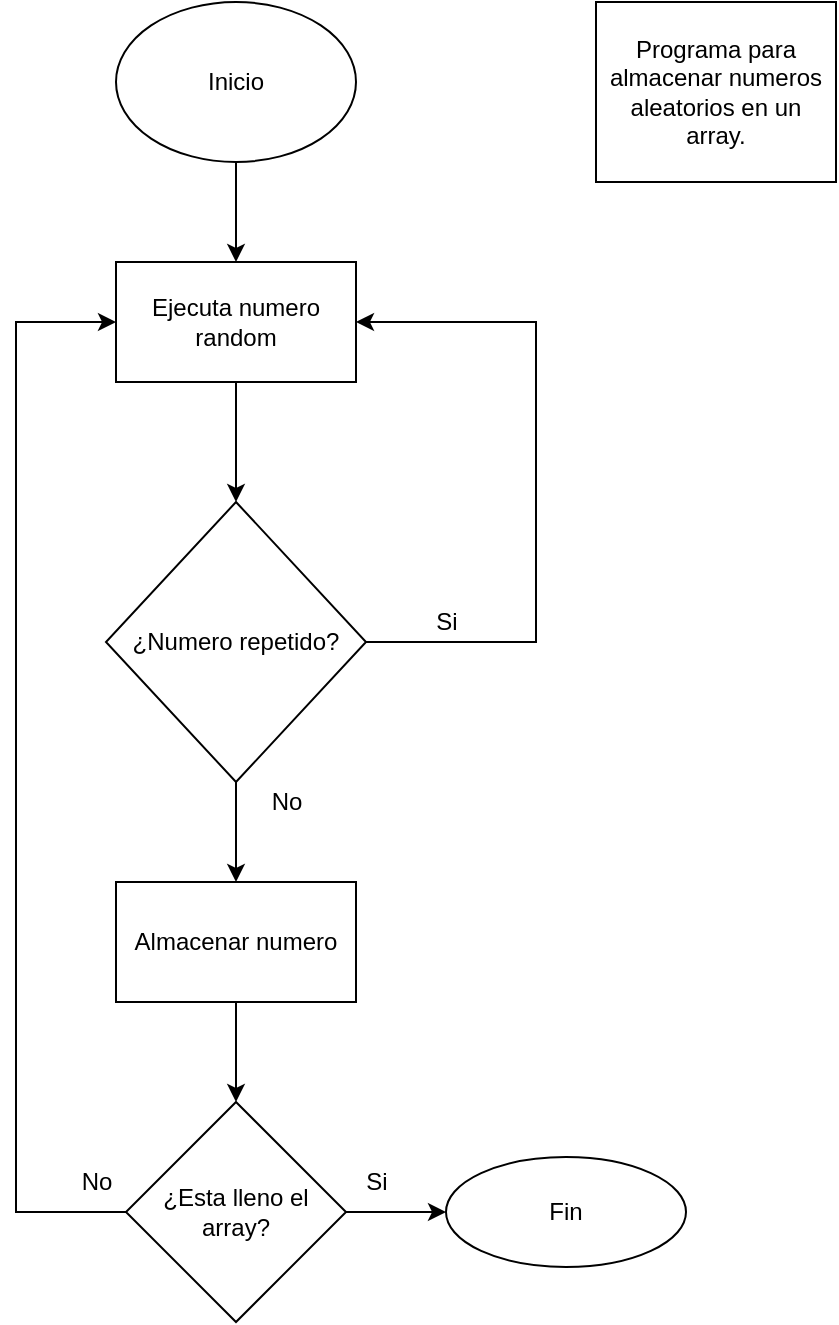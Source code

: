 <mxfile version="13.3.9" type="device" pages="2"><diagram id="T1fYicqRcQVW-L7-TCn3" name="Primera Parte"><mxGraphModel dx="985" dy="693" grid="1" gridSize="10" guides="1" tooltips="1" connect="1" arrows="1" fold="1" page="1" pageScale="1" pageWidth="850" pageHeight="1100" math="0" shadow="0"><root><mxCell id="0"/><mxCell id="1" parent="0"/><mxCell id="F2PyXoEPVtIveg-s2TER-15" style="edgeStyle=orthogonalEdgeStyle;rounded=0;orthogonalLoop=1;jettySize=auto;html=1;exitX=0.5;exitY=1;exitDx=0;exitDy=0;entryX=0.5;entryY=0;entryDx=0;entryDy=0;" parent="1" source="F2PyXoEPVtIveg-s2TER-14" target="F2PyXoEPVtIveg-s2TER-16" edge="1"><mxGeometry relative="1" as="geometry"><mxPoint x="260" y="160" as="targetPoint"/></mxGeometry></mxCell><mxCell id="F2PyXoEPVtIveg-s2TER-14" value="Inicio" style="ellipse;whiteSpace=wrap;html=1;" parent="1" vertex="1"><mxGeometry x="200" y="30" width="120" height="80" as="geometry"/></mxCell><mxCell id="F2PyXoEPVtIveg-s2TER-19" style="edgeStyle=orthogonalEdgeStyle;rounded=0;orthogonalLoop=1;jettySize=auto;html=1;exitX=0.5;exitY=1;exitDx=0;exitDy=0;entryX=0.5;entryY=0;entryDx=0;entryDy=0;" parent="1" source="F2PyXoEPVtIveg-s2TER-16" target="F2PyXoEPVtIveg-s2TER-20" edge="1"><mxGeometry relative="1" as="geometry"><mxPoint x="260" y="280" as="targetPoint"/></mxGeometry></mxCell><mxCell id="F2PyXoEPVtIveg-s2TER-16" value="Ejecuta numero random" style="rounded=0;whiteSpace=wrap;html=1;" parent="1" vertex="1"><mxGeometry x="200" y="160" width="120" height="60" as="geometry"/></mxCell><mxCell id="F2PyXoEPVtIveg-s2TER-21" style="edgeStyle=orthogonalEdgeStyle;rounded=0;orthogonalLoop=1;jettySize=auto;html=1;exitX=1;exitY=0.5;exitDx=0;exitDy=0;entryX=1;entryY=0.5;entryDx=0;entryDy=0;" parent="1" source="F2PyXoEPVtIveg-s2TER-20" target="F2PyXoEPVtIveg-s2TER-16" edge="1"><mxGeometry relative="1" as="geometry"><Array as="points"><mxPoint x="410" y="350"/><mxPoint x="410" y="190"/></Array></mxGeometry></mxCell><mxCell id="F2PyXoEPVtIveg-s2TER-24" style="edgeStyle=orthogonalEdgeStyle;rounded=0;orthogonalLoop=1;jettySize=auto;html=1;exitX=0.5;exitY=1;exitDx=0;exitDy=0;entryX=0.5;entryY=0;entryDx=0;entryDy=0;" parent="1" source="F2PyXoEPVtIveg-s2TER-20" target="F2PyXoEPVtIveg-s2TER-23" edge="1"><mxGeometry relative="1" as="geometry"/></mxCell><mxCell id="F2PyXoEPVtIveg-s2TER-20" value="¿Numero repetido?" style="rhombus;whiteSpace=wrap;html=1;" parent="1" vertex="1"><mxGeometry x="195" y="280" width="130" height="140" as="geometry"/></mxCell><mxCell id="F2PyXoEPVtIveg-s2TER-22" value="Si" style="text;html=1;align=center;verticalAlign=middle;resizable=0;points=[];autosize=1;" parent="1" vertex="1"><mxGeometry x="350" y="330" width="30" height="20" as="geometry"/></mxCell><mxCell id="F2PyXoEPVtIveg-s2TER-26" style="edgeStyle=orthogonalEdgeStyle;rounded=0;orthogonalLoop=1;jettySize=auto;html=1;exitX=0.5;exitY=1;exitDx=0;exitDy=0;" parent="1" source="F2PyXoEPVtIveg-s2TER-23" target="F2PyXoEPVtIveg-s2TER-25" edge="1"><mxGeometry relative="1" as="geometry"/></mxCell><mxCell id="F2PyXoEPVtIveg-s2TER-23" value="Almacenar numero" style="rounded=0;whiteSpace=wrap;html=1;" parent="1" vertex="1"><mxGeometry x="200" y="470" width="120" height="60" as="geometry"/></mxCell><mxCell id="F2PyXoEPVtIveg-s2TER-28" style="edgeStyle=orthogonalEdgeStyle;rounded=0;orthogonalLoop=1;jettySize=auto;html=1;exitX=0;exitY=0.5;exitDx=0;exitDy=0;entryX=0;entryY=0.5;entryDx=0;entryDy=0;" parent="1" source="F2PyXoEPVtIveg-s2TER-25" target="F2PyXoEPVtIveg-s2TER-16" edge="1"><mxGeometry relative="1" as="geometry"><Array as="points"><mxPoint x="150" y="635"/><mxPoint x="150" y="190"/></Array></mxGeometry></mxCell><mxCell id="F2PyXoEPVtIveg-s2TER-31" style="edgeStyle=orthogonalEdgeStyle;rounded=0;orthogonalLoop=1;jettySize=auto;html=1;exitX=1;exitY=0.5;exitDx=0;exitDy=0;entryX=0;entryY=0.5;entryDx=0;entryDy=0;" parent="1" source="F2PyXoEPVtIveg-s2TER-25" target="F2PyXoEPVtIveg-s2TER-30" edge="1"><mxGeometry relative="1" as="geometry"/></mxCell><mxCell id="F2PyXoEPVtIveg-s2TER-25" value="¿Esta lleno el array?" style="rhombus;whiteSpace=wrap;html=1;" parent="1" vertex="1"><mxGeometry x="205" y="580" width="110" height="110" as="geometry"/></mxCell><mxCell id="F2PyXoEPVtIveg-s2TER-27" value="No" style="text;html=1;align=center;verticalAlign=middle;resizable=0;points=[];autosize=1;" parent="1" vertex="1"><mxGeometry x="270" y="420" width="30" height="20" as="geometry"/></mxCell><mxCell id="F2PyXoEPVtIveg-s2TER-29" value="No" style="text;html=1;align=center;verticalAlign=middle;resizable=0;points=[];autosize=1;" parent="1" vertex="1"><mxGeometry x="175" y="610" width="30" height="20" as="geometry"/></mxCell><mxCell id="F2PyXoEPVtIveg-s2TER-30" value="Fin" style="ellipse;whiteSpace=wrap;html=1;" parent="1" vertex="1"><mxGeometry x="365" y="607.5" width="120" height="55" as="geometry"/></mxCell><mxCell id="F2PyXoEPVtIveg-s2TER-32" value="Programa para almacenar numeros aleatorios en un array." style="rounded=0;whiteSpace=wrap;html=1;" parent="1" vertex="1"><mxGeometry x="440" y="30" width="120" height="90" as="geometry"/></mxCell><mxCell id="MkLJU7dhKftdjvGx7m2K-1" value="Si" style="text;html=1;align=center;verticalAlign=middle;resizable=0;points=[];autosize=1;" vertex="1" parent="1"><mxGeometry x="315" y="610" width="30" height="20" as="geometry"/></mxCell></root></mxGraphModel></diagram><diagram id="c1f3q5LXQUbDsZ0jIcml" name="Segunda Parte"><mxGraphModel dx="1182" dy="832" grid="1" gridSize="10" guides="1" tooltips="1" connect="1" arrows="1" fold="1" page="1" pageScale="1" pageWidth="850" pageHeight="1100" math="0" shadow="0"><root><mxCell id="lQQa6ZeeOZBj-e7mf_vp-0"/><mxCell id="lQQa6ZeeOZBj-e7mf_vp-1" parent="lQQa6ZeeOZBj-e7mf_vp-0"/><mxCell id="lQQa6ZeeOZBj-e7mf_vp-4" style="edgeStyle=orthogonalEdgeStyle;rounded=0;orthogonalLoop=1;jettySize=auto;html=1;exitX=0.5;exitY=1;exitDx=0;exitDy=0;entryX=0.5;entryY=0;entryDx=0;entryDy=0;" edge="1" parent="lQQa6ZeeOZBj-e7mf_vp-1" source="lQQa6ZeeOZBj-e7mf_vp-2" target="lQQa6ZeeOZBj-e7mf_vp-3"><mxGeometry relative="1" as="geometry"/></mxCell><mxCell id="lQQa6ZeeOZBj-e7mf_vp-2" value="INICIO" style="ellipse;whiteSpace=wrap;html=1;" vertex="1" parent="lQQa6ZeeOZBj-e7mf_vp-1"><mxGeometry x="235" y="40" width="120" height="80" as="geometry"/></mxCell><mxCell id="lQQa6ZeeOZBj-e7mf_vp-6" style="edgeStyle=orthogonalEdgeStyle;rounded=0;orthogonalLoop=1;jettySize=auto;html=1;exitX=0.5;exitY=1;exitDx=0;exitDy=0;entryX=0.5;entryY=0;entryDx=0;entryDy=0;" edge="1" parent="lQQa6ZeeOZBj-e7mf_vp-1" source="lQQa6ZeeOZBj-e7mf_vp-3" target="lQQa6ZeeOZBj-e7mf_vp-5"><mxGeometry relative="1" as="geometry"/></mxCell><mxCell id="lQQa6ZeeOZBj-e7mf_vp-3" value="Función Aleatorio" style="rounded=0;whiteSpace=wrap;html=1;" vertex="1" parent="lQQa6ZeeOZBj-e7mf_vp-1"><mxGeometry x="235" y="160" width="120" height="60" as="geometry"/></mxCell><mxCell id="lQQa6ZeeOZBj-e7mf_vp-8" style="edgeStyle=orthogonalEdgeStyle;rounded=0;orthogonalLoop=1;jettySize=auto;html=1;exitX=0.5;exitY=1;exitDx=0;exitDy=0;entryX=0.5;entryY=0;entryDx=0;entryDy=0;" edge="1" parent="lQQa6ZeeOZBj-e7mf_vp-1" source="lQQa6ZeeOZBj-e7mf_vp-5" target="lQQa6ZeeOZBj-e7mf_vp-7"><mxGeometry relative="1" as="geometry"/></mxCell><mxCell id="lQQa6ZeeOZBj-e7mf_vp-18" style="edgeStyle=orthogonalEdgeStyle;rounded=0;orthogonalLoop=1;jettySize=auto;html=1;exitX=1;exitY=0.5;exitDx=0;exitDy=0;entryX=0;entryY=0.5;entryDx=0;entryDy=0;" edge="1" parent="lQQa6ZeeOZBj-e7mf_vp-1" source="lQQa6ZeeOZBj-e7mf_vp-5" target="lQQa6ZeeOZBj-e7mf_vp-15"><mxGeometry relative="1" as="geometry"/></mxCell><mxCell id="lQQa6ZeeOZBj-e7mf_vp-5" value="¿Es el primer número?" style="rhombus;whiteSpace=wrap;html=1;" vertex="1" parent="lQQa6ZeeOZBj-e7mf_vp-1"><mxGeometry x="242.5" y="260" width="105" height="80" as="geometry"/></mxCell><mxCell id="lQQa6ZeeOZBj-e7mf_vp-28" style="edgeStyle=orthogonalEdgeStyle;rounded=0;orthogonalLoop=1;jettySize=auto;html=1;exitX=0.5;exitY=1;exitDx=0;exitDy=0;entryX=0.5;entryY=0;entryDx=0;entryDy=0;" edge="1" parent="lQQa6ZeeOZBj-e7mf_vp-1" source="lQQa6ZeeOZBj-e7mf_vp-7" target="lQQa6ZeeOZBj-e7mf_vp-25"><mxGeometry relative="1" as="geometry"/></mxCell><mxCell id="lQQa6ZeeOZBj-e7mf_vp-7" value="Almacenar" style="rounded=1;whiteSpace=wrap;html=1;" vertex="1" parent="lQQa6ZeeOZBj-e7mf_vp-1"><mxGeometry x="235" y="380" width="120" height="60" as="geometry"/></mxCell><mxCell id="lQQa6ZeeOZBj-e7mf_vp-10" value="Si" style="text;html=1;align=center;verticalAlign=middle;resizable=0;points=[];autosize=1;" vertex="1" parent="lQQa6ZeeOZBj-e7mf_vp-1"><mxGeometry x="290" y="340" width="30" height="20" as="geometry"/></mxCell><mxCell id="lQQa6ZeeOZBj-e7mf_vp-14" value="No" style="text;html=1;align=center;verticalAlign=middle;resizable=0;points=[];autosize=1;" vertex="1" parent="lQQa6ZeeOZBj-e7mf_vp-1"><mxGeometry x="347.5" y="280" width="30" height="20" as="geometry"/></mxCell><mxCell id="lQQa6ZeeOZBj-e7mf_vp-17" value="" style="edgeStyle=orthogonalEdgeStyle;rounded=0;orthogonalLoop=1;jettySize=auto;html=1;" edge="1" parent="lQQa6ZeeOZBj-e7mf_vp-1" source="lQQa6ZeeOZBj-e7mf_vp-15" target="lQQa6ZeeOZBj-e7mf_vp-16"><mxGeometry relative="1" as="geometry"/></mxCell><mxCell id="lQQa6ZeeOZBj-e7mf_vp-15" value="Almacenar nuevo numero en variable tempral." style="rounded=0;whiteSpace=wrap;html=1;" vertex="1" parent="lQQa6ZeeOZBj-e7mf_vp-1"><mxGeometry x="390" y="270" width="120" height="60" as="geometry"/></mxCell><mxCell id="lQQa6ZeeOZBj-e7mf_vp-20" style="edgeStyle=orthogonalEdgeStyle;rounded=0;orthogonalLoop=1;jettySize=auto;html=1;exitX=1;exitY=0.5;exitDx=0;exitDy=0;entryX=0;entryY=0.5;entryDx=0;entryDy=0;" edge="1" parent="lQQa6ZeeOZBj-e7mf_vp-1" source="lQQa6ZeeOZBj-e7mf_vp-16" target="lQQa6ZeeOZBj-e7mf_vp-19"><mxGeometry relative="1" as="geometry"/></mxCell><mxCell id="lQQa6ZeeOZBj-e7mf_vp-16" value="Comparar nuevo valor con cada uno de los valores anteriores." style="rounded=0;whiteSpace=wrap;html=1;" vertex="1" parent="lQQa6ZeeOZBj-e7mf_vp-1"><mxGeometry x="540" y="270" width="120" height="60" as="geometry"/></mxCell><mxCell id="lQQa6ZeeOZBj-e7mf_vp-21" style="edgeStyle=orthogonalEdgeStyle;rounded=0;orthogonalLoop=1;jettySize=auto;html=1;exitX=0.5;exitY=1;exitDx=0;exitDy=0;entryX=1;entryY=0.5;entryDx=0;entryDy=0;" edge="1" parent="lQQa6ZeeOZBj-e7mf_vp-1" source="lQQa6ZeeOZBj-e7mf_vp-19" target="lQQa6ZeeOZBj-e7mf_vp-7"><mxGeometry relative="1" as="geometry"/></mxCell><mxCell id="lQQa6ZeeOZBj-e7mf_vp-24" style="edgeStyle=orthogonalEdgeStyle;rounded=0;orthogonalLoop=1;jettySize=auto;html=1;exitX=0.5;exitY=0;exitDx=0;exitDy=0;entryX=1;entryY=0.5;entryDx=0;entryDy=0;" edge="1" parent="lQQa6ZeeOZBj-e7mf_vp-1" source="lQQa6ZeeOZBj-e7mf_vp-19" target="lQQa6ZeeOZBj-e7mf_vp-3"><mxGeometry relative="1" as="geometry"/></mxCell><mxCell id="lQQa6ZeeOZBj-e7mf_vp-19" value="¿Todos los valores son diferentes" style="rhombus;whiteSpace=wrap;html=1;" vertex="1" parent="lQQa6ZeeOZBj-e7mf_vp-1"><mxGeometry x="690" y="250" width="90" height="100" as="geometry"/></mxCell><mxCell id="lQQa6ZeeOZBj-e7mf_vp-22" value="Si" style="text;html=1;align=center;verticalAlign=middle;resizable=0;points=[];autosize=1;" vertex="1" parent="lQQa6ZeeOZBj-e7mf_vp-1"><mxGeometry x="730" y="350" width="30" height="20" as="geometry"/></mxCell><mxCell id="lQQa6ZeeOZBj-e7mf_vp-23" value="No" style="text;html=1;align=center;verticalAlign=middle;resizable=0;points=[];autosize=1;" vertex="1" parent="lQQa6ZeeOZBj-e7mf_vp-1"><mxGeometry x="730" y="230" width="30" height="20" as="geometry"/></mxCell><mxCell id="lQQa6ZeeOZBj-e7mf_vp-26" style="edgeStyle=orthogonalEdgeStyle;rounded=0;orthogonalLoop=1;jettySize=auto;html=1;exitX=0;exitY=0.5;exitDx=0;exitDy=0;entryX=0;entryY=0.5;entryDx=0;entryDy=0;" edge="1" parent="lQQa6ZeeOZBj-e7mf_vp-1" source="lQQa6ZeeOZBj-e7mf_vp-25" target="lQQa6ZeeOZBj-e7mf_vp-3"><mxGeometry relative="1" as="geometry"><Array as="points"><mxPoint x="180" y="505"/><mxPoint x="180" y="190"/></Array></mxGeometry></mxCell><mxCell id="lQQa6ZeeOZBj-e7mf_vp-30" style="edgeStyle=orthogonalEdgeStyle;rounded=0;orthogonalLoop=1;jettySize=auto;html=1;exitX=0.5;exitY=1;exitDx=0;exitDy=0;entryX=0.5;entryY=0;entryDx=0;entryDy=0;" edge="1" parent="lQQa6ZeeOZBj-e7mf_vp-1" source="lQQa6ZeeOZBj-e7mf_vp-25" target="lQQa6ZeeOZBj-e7mf_vp-29"><mxGeometry relative="1" as="geometry"/></mxCell><mxCell id="lQQa6ZeeOZBj-e7mf_vp-25" value="¿Faltan más números aleatorios?" style="rhombus;whiteSpace=wrap;html=1;" vertex="1" parent="lQQa6ZeeOZBj-e7mf_vp-1"><mxGeometry x="242.5" y="460" width="105" height="90" as="geometry"/></mxCell><mxCell id="lQQa6ZeeOZBj-e7mf_vp-27" value="Si" style="text;html=1;align=center;verticalAlign=middle;resizable=0;points=[];autosize=1;" vertex="1" parent="lQQa6ZeeOZBj-e7mf_vp-1"><mxGeometry x="212.5" y="510" width="30" height="20" as="geometry"/></mxCell><mxCell id="lQQa6ZeeOZBj-e7mf_vp-29" value="Fin" style="ellipse;whiteSpace=wrap;html=1;" vertex="1" parent="lQQa6ZeeOZBj-e7mf_vp-1"><mxGeometry x="235" y="590" width="120" height="80" as="geometry"/></mxCell><mxCell id="lQQa6ZeeOZBj-e7mf_vp-31" value="No" style="text;html=1;align=center;verticalAlign=middle;resizable=0;points=[];autosize=1;" vertex="1" parent="lQQa6ZeeOZBj-e7mf_vp-1"><mxGeometry x="290" y="559" width="30" height="20" as="geometry"/></mxCell></root></mxGraphModel></diagram></mxfile>